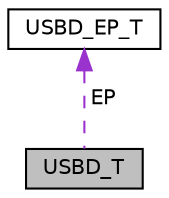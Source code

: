 digraph "USBD_T"
{
 // LATEX_PDF_SIZE
  edge [fontname="Helvetica",fontsize="10",labelfontname="Helvetica",labelfontsize="10"];
  node [fontname="Helvetica",fontsize="10",shape=record];
  Node1 [label="USBD_T",height=0.2,width=0.4,color="black", fillcolor="grey75", style="filled", fontcolor="black",tooltip=" "];
  Node2 -> Node1 [dir="back",color="darkorchid3",fontsize="10",style="dashed",label=" EP" ,fontname="Helvetica"];
  Node2 [label="USBD_EP_T",height=0.2,width=0.4,color="black", fillcolor="white", style="filled",URL="$d0/df2/struct_u_s_b_d___e_p___t.html",tooltip="USBD endpoints register."];
}
